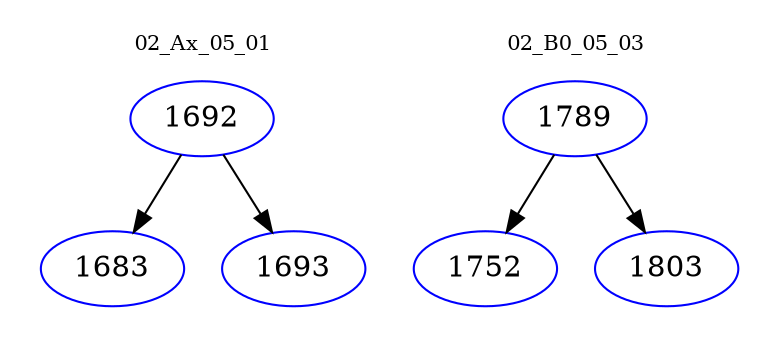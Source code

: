 digraph{
subgraph cluster_0 {
color = white
label = "02_Ax_05_01";
fontsize=10;
T0_1692 [label="1692", color="blue"]
T0_1692 -> T0_1683 [color="black"]
T0_1683 [label="1683", color="blue"]
T0_1692 -> T0_1693 [color="black"]
T0_1693 [label="1693", color="blue"]
}
subgraph cluster_1 {
color = white
label = "02_B0_05_03";
fontsize=10;
T1_1789 [label="1789", color="blue"]
T1_1789 -> T1_1752 [color="black"]
T1_1752 [label="1752", color="blue"]
T1_1789 -> T1_1803 [color="black"]
T1_1803 [label="1803", color="blue"]
}
}
